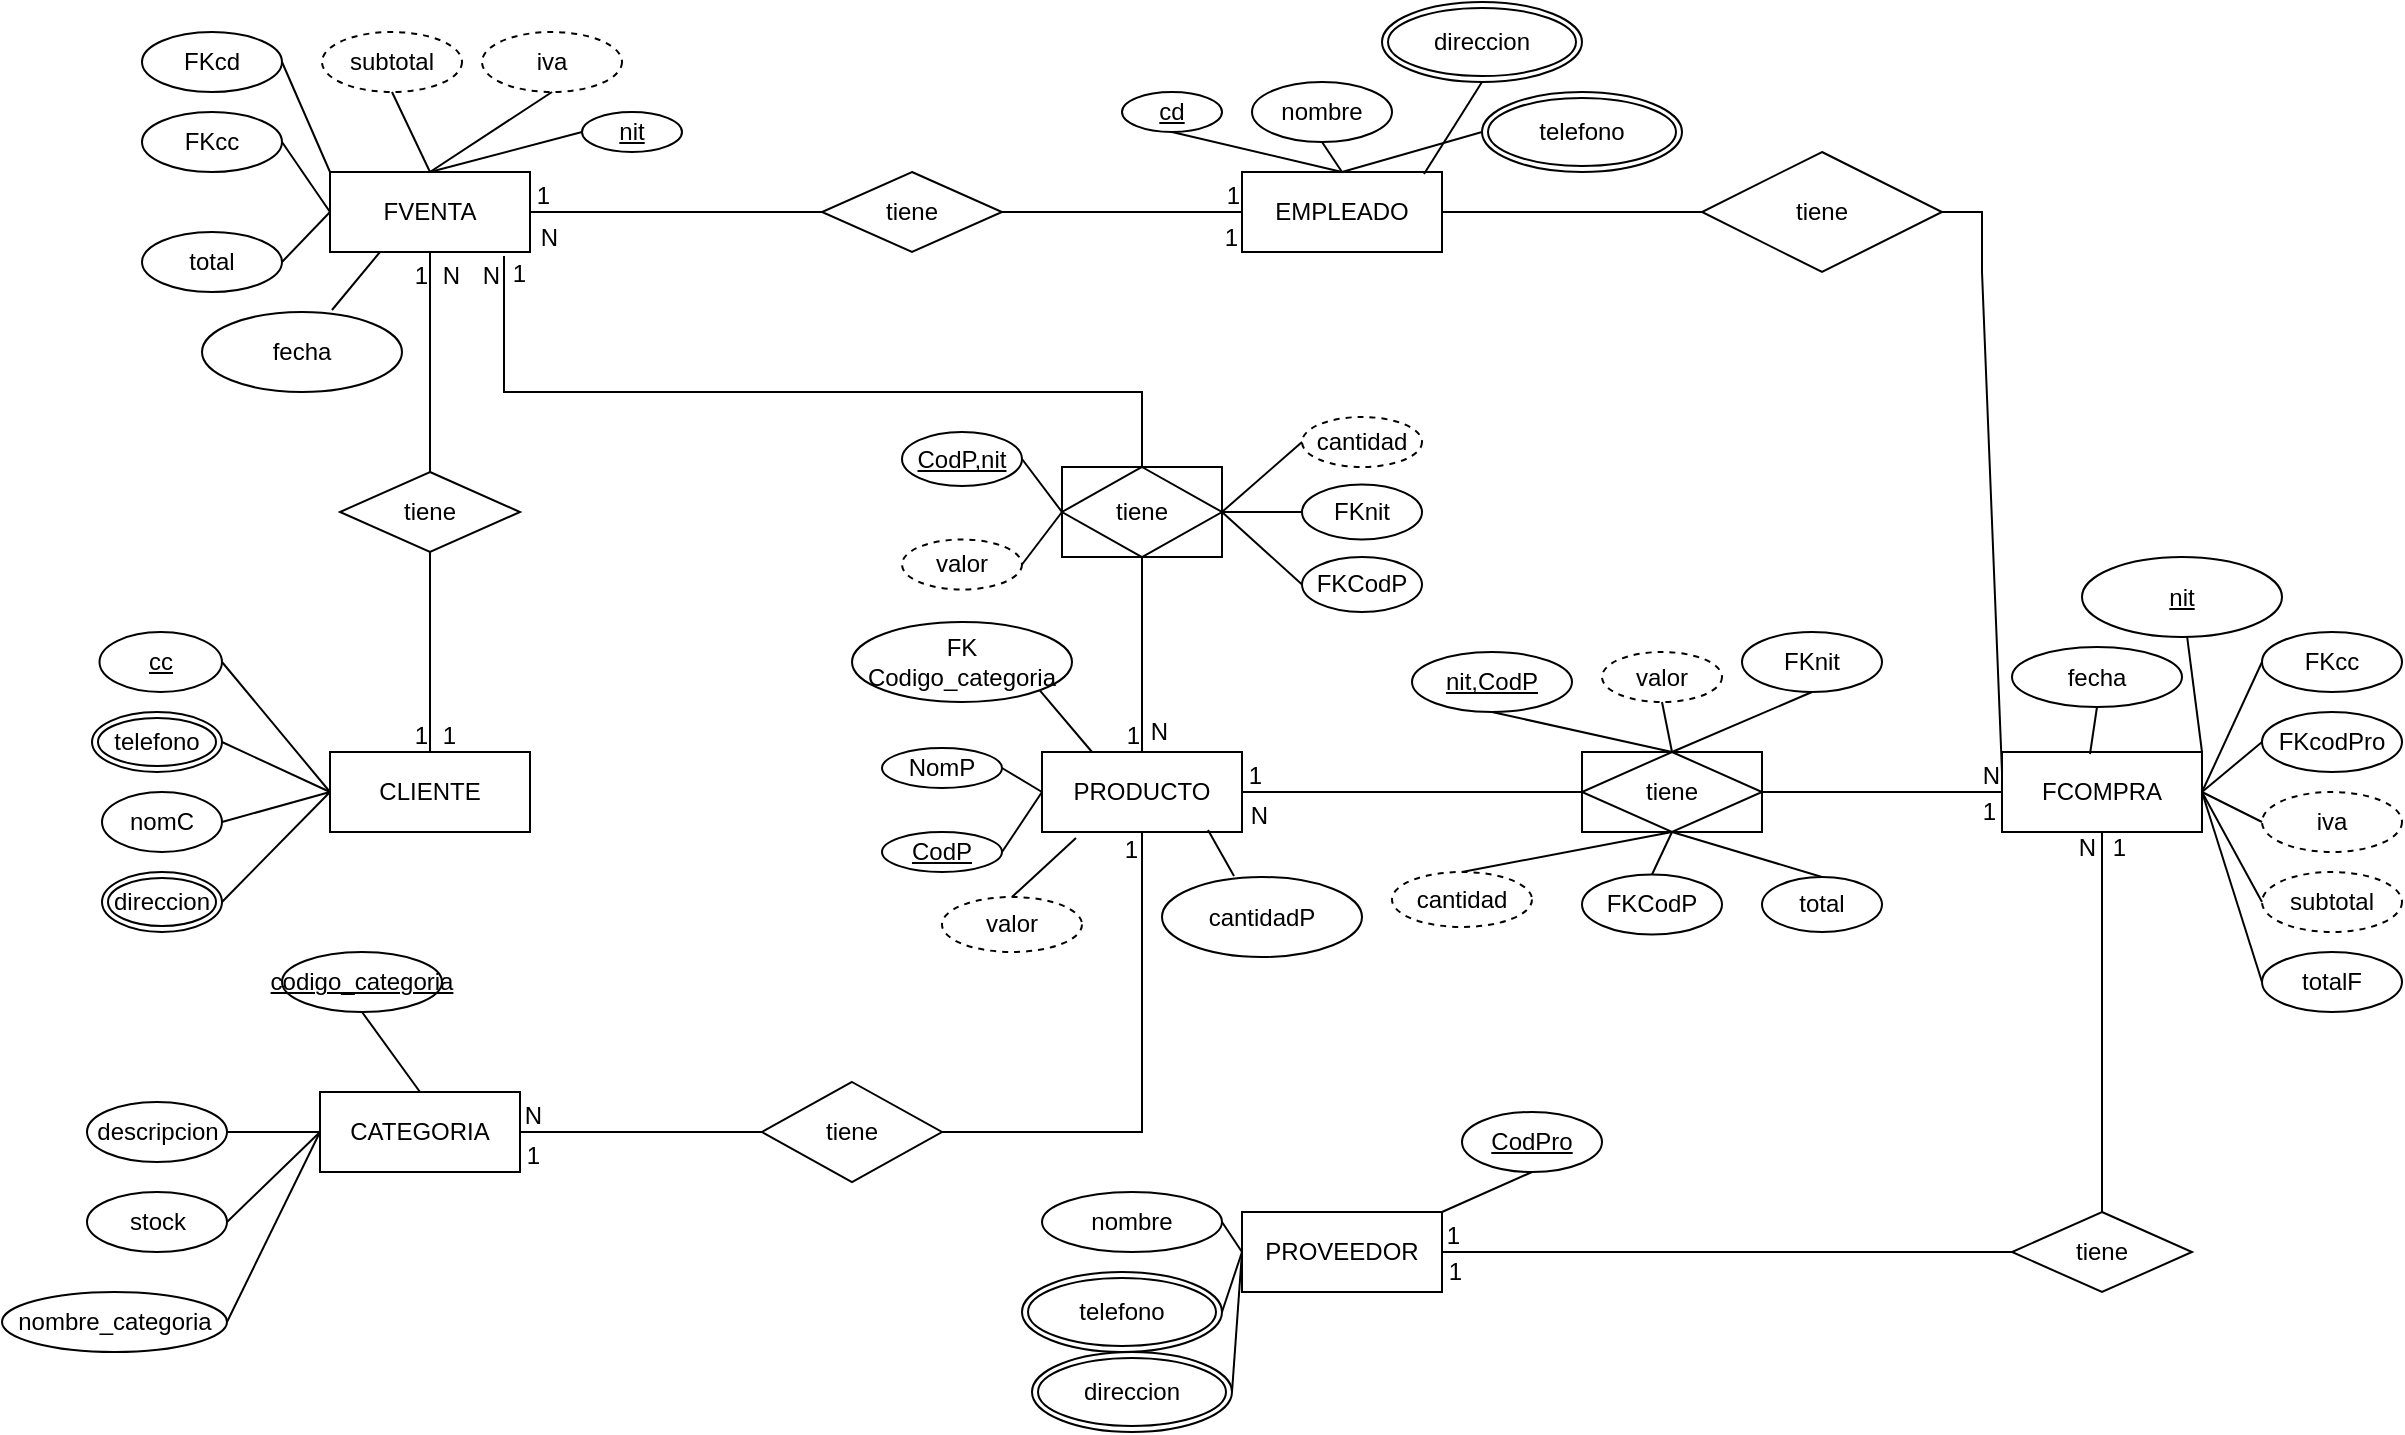 <mxfile version="13.9.9" type="device"><diagram name="Página-1" id="lPHSCSgo-yeoHVOxwSXQ"><mxGraphModel dx="1326" dy="1206" grid="1" gridSize="10" guides="1" tooltips="1" connect="1" arrows="1" fold="1" page="0" pageScale="1" pageWidth="827" pageHeight="1169" math="0" shadow="0"><root><mxCell id="0"/><mxCell id="1" parent="0"/><mxCell id="1HTglfDLloOn5lc2LB2U-1" value="FVENTA" style="whiteSpace=wrap;html=1;align=center;" parent="1" vertex="1"><mxGeometry x="314" y="70" width="100" height="40" as="geometry"/></mxCell><mxCell id="1HTglfDLloOn5lc2LB2U-3" value="FKcc" style="ellipse;whiteSpace=wrap;html=1;align=center;" parent="1" vertex="1"><mxGeometry x="220" y="40" width="70" height="30" as="geometry"/></mxCell><mxCell id="1HTglfDLloOn5lc2LB2U-4" value="total" style="ellipse;whiteSpace=wrap;html=1;align=center;" parent="1" vertex="1"><mxGeometry x="220" y="100" width="70" height="30" as="geometry"/></mxCell><mxCell id="1HTglfDLloOn5lc2LB2U-5" value="FKcd" style="ellipse;whiteSpace=wrap;html=1;align=center;" parent="1" vertex="1"><mxGeometry x="220" width="70" height="30" as="geometry"/></mxCell><mxCell id="1HTglfDLloOn5lc2LB2U-6" value="" style="endArrow=none;html=1;rounded=0;exitX=1;exitY=0.5;exitDx=0;exitDy=0;entryX=0;entryY=0;entryDx=0;entryDy=0;" parent="1" source="1HTglfDLloOn5lc2LB2U-5" target="1HTglfDLloOn5lc2LB2U-1" edge="1"><mxGeometry relative="1" as="geometry"><mxPoint x="370" y="160" as="sourcePoint"/><mxPoint x="530" y="160" as="targetPoint"/></mxGeometry></mxCell><mxCell id="1HTglfDLloOn5lc2LB2U-7" value="" style="endArrow=none;html=1;rounded=0;exitX=1;exitY=0.5;exitDx=0;exitDy=0;entryX=0;entryY=0.5;entryDx=0;entryDy=0;" parent="1" source="1HTglfDLloOn5lc2LB2U-4" target="1HTglfDLloOn5lc2LB2U-1" edge="1"><mxGeometry relative="1" as="geometry"><mxPoint x="320" y="220" as="sourcePoint"/><mxPoint x="480" y="220" as="targetPoint"/></mxGeometry></mxCell><mxCell id="1HTglfDLloOn5lc2LB2U-9" value="" style="endArrow=none;html=1;rounded=0;entryX=0;entryY=0.5;entryDx=0;entryDy=0;exitX=1;exitY=0.5;exitDx=0;exitDy=0;" parent="1" source="1HTglfDLloOn5lc2LB2U-3" target="1HTglfDLloOn5lc2LB2U-1" edge="1"><mxGeometry relative="1" as="geometry"><mxPoint x="80" y="60" as="sourcePoint"/><mxPoint x="240" y="60" as="targetPoint"/></mxGeometry></mxCell><mxCell id="1HTglfDLloOn5lc2LB2U-10" value="subtotal" style="ellipse;whiteSpace=wrap;html=1;align=center;dashed=1;" parent="1" vertex="1"><mxGeometry x="310" width="70" height="30" as="geometry"/></mxCell><mxCell id="1HTglfDLloOn5lc2LB2U-11" value="" style="endArrow=none;html=1;rounded=0;exitX=0.5;exitY=1;exitDx=0;exitDy=0;entryX=0.5;entryY=0;entryDx=0;entryDy=0;" parent="1" source="1HTglfDLloOn5lc2LB2U-10" target="1HTglfDLloOn5lc2LB2U-1" edge="1"><mxGeometry relative="1" as="geometry"><mxPoint x="330" y="170" as="sourcePoint"/><mxPoint x="490" y="170" as="targetPoint"/></mxGeometry></mxCell><mxCell id="1HTglfDLloOn5lc2LB2U-13" value="iva" style="ellipse;whiteSpace=wrap;html=1;align=center;dashed=1;" parent="1" vertex="1"><mxGeometry x="390" width="70" height="30" as="geometry"/></mxCell><mxCell id="1HTglfDLloOn5lc2LB2U-15" value="" style="endArrow=none;html=1;rounded=0;exitX=0.5;exitY=1;exitDx=0;exitDy=0;entryX=0.5;entryY=0;entryDx=0;entryDy=0;" parent="1" source="1HTglfDLloOn5lc2LB2U-13" target="1HTglfDLloOn5lc2LB2U-1" edge="1"><mxGeometry relative="1" as="geometry"><mxPoint x="350" y="140" as="sourcePoint"/><mxPoint x="510" y="140" as="targetPoint"/></mxGeometry></mxCell><mxCell id="1HTglfDLloOn5lc2LB2U-16" value="nit" style="ellipse;whiteSpace=wrap;html=1;align=center;fontStyle=4;" parent="1" vertex="1"><mxGeometry x="440" y="40" width="50" height="20" as="geometry"/></mxCell><mxCell id="1HTglfDLloOn5lc2LB2U-17" value="" style="endArrow=none;html=1;rounded=0;exitX=0.5;exitY=0;exitDx=0;exitDy=0;entryX=0;entryY=0.5;entryDx=0;entryDy=0;" parent="1" source="1HTglfDLloOn5lc2LB2U-1" target="1HTglfDLloOn5lc2LB2U-16" edge="1"><mxGeometry relative="1" as="geometry"><mxPoint x="410" y="160" as="sourcePoint"/><mxPoint x="570" y="160" as="targetPoint"/></mxGeometry></mxCell><mxCell id="1HTglfDLloOn5lc2LB2U-18" value="CLIENTE" style="whiteSpace=wrap;html=1;align=center;" parent="1" vertex="1"><mxGeometry x="314" y="360" width="100" height="40" as="geometry"/></mxCell><mxCell id="1HTglfDLloOn5lc2LB2U-19" value="tiene" style="shape=rhombus;perimeter=rhombusPerimeter;whiteSpace=wrap;html=1;align=center;" parent="1" vertex="1"><mxGeometry x="319" y="220" width="90" height="40" as="geometry"/></mxCell><mxCell id="1HTglfDLloOn5lc2LB2U-20" value="" style="endArrow=none;html=1;rounded=0;entryX=0.5;entryY=1;entryDx=0;entryDy=0;exitX=0.5;exitY=0;exitDx=0;exitDy=0;" parent="1" source="1HTglfDLloOn5lc2LB2U-19" target="1HTglfDLloOn5lc2LB2U-1" edge="1"><mxGeometry relative="1" as="geometry"><mxPoint x="270" y="190" as="sourcePoint"/><mxPoint x="430" y="190" as="targetPoint"/></mxGeometry></mxCell><mxCell id="1HTglfDLloOn5lc2LB2U-21" value="1" style="resizable=0;html=1;whiteSpace=wrap;align=right;verticalAlign=bottom;" parent="1HTglfDLloOn5lc2LB2U-20" connectable="0" vertex="1"><mxGeometry x="1" relative="1" as="geometry"><mxPoint y="20" as="offset"/></mxGeometry></mxCell><mxCell id="1HTglfDLloOn5lc2LB2U-22" value="" style="endArrow=none;html=1;rounded=0;entryX=0.5;entryY=0;entryDx=0;entryDy=0;exitX=0.5;exitY=1;exitDx=0;exitDy=0;" parent="1" source="1HTglfDLloOn5lc2LB2U-19" target="1HTglfDLloOn5lc2LB2U-18" edge="1"><mxGeometry relative="1" as="geometry"><mxPoint x="290" y="310" as="sourcePoint"/><mxPoint x="450" y="310" as="targetPoint"/></mxGeometry></mxCell><mxCell id="1HTglfDLloOn5lc2LB2U-23" value="1" style="resizable=0;html=1;whiteSpace=wrap;align=right;verticalAlign=bottom;" parent="1HTglfDLloOn5lc2LB2U-22" connectable="0" vertex="1"><mxGeometry x="1" relative="1" as="geometry"/></mxCell><mxCell id="1HTglfDLloOn5lc2LB2U-25" value="1" style="resizable=0;html=1;whiteSpace=wrap;align=right;verticalAlign=bottom;" parent="1" connectable="0" vertex="1"><mxGeometry x="378" y="360" as="geometry"/></mxCell><mxCell id="1HTglfDLloOn5lc2LB2U-26" value="" style="endArrow=none;html=1;rounded=0;exitX=0.5;exitY=0;exitDx=0;exitDy=0;entryX=0.5;entryY=1;entryDx=0;entryDy=0;" parent="1" source="1HTglfDLloOn5lc2LB2U-19" target="1HTglfDLloOn5lc2LB2U-1" edge="1"><mxGeometry relative="1" as="geometry"><mxPoint x="380" y="190" as="sourcePoint"/><mxPoint x="540" y="190" as="targetPoint"/></mxGeometry></mxCell><mxCell id="1HTglfDLloOn5lc2LB2U-27" value="N" style="resizable=0;html=1;whiteSpace=wrap;align=right;verticalAlign=bottom;" parent="1HTglfDLloOn5lc2LB2U-26" connectable="0" vertex="1"><mxGeometry x="1" relative="1" as="geometry"><mxPoint x="16" y="20" as="offset"/></mxGeometry></mxCell><mxCell id="1HTglfDLloOn5lc2LB2U-28" value="cc" style="ellipse;whiteSpace=wrap;html=1;align=center;fontStyle=4;" parent="1" vertex="1"><mxGeometry x="198.75" y="300" width="61.25" height="30" as="geometry"/></mxCell><mxCell id="1HTglfDLloOn5lc2LB2U-30" value="nomC" style="ellipse;whiteSpace=wrap;html=1;align=center;" parent="1" vertex="1"><mxGeometry x="200" y="380" width="60" height="30" as="geometry"/></mxCell><mxCell id="1HTglfDLloOn5lc2LB2U-32" value="direccion" style="ellipse;shape=doubleEllipse;margin=3;whiteSpace=wrap;html=1;align=center;" parent="1" vertex="1"><mxGeometry x="200" y="420" width="60" height="30" as="geometry"/></mxCell><mxCell id="1HTglfDLloOn5lc2LB2U-35" value="telefono" style="ellipse;shape=doubleEllipse;margin=3;whiteSpace=wrap;html=1;align=center;" parent="1" vertex="1"><mxGeometry x="195" y="340" width="65" height="30" as="geometry"/></mxCell><mxCell id="1HTglfDLloOn5lc2LB2U-36" value="" style="endArrow=none;html=1;rounded=0;exitX=1;exitY=0.5;exitDx=0;exitDy=0;entryX=0;entryY=0.5;entryDx=0;entryDy=0;" parent="1" source="1HTglfDLloOn5lc2LB2U-28" target="1HTglfDLloOn5lc2LB2U-18" edge="1"><mxGeometry relative="1" as="geometry"><mxPoint x="290" y="320" as="sourcePoint"/><mxPoint x="450" y="320" as="targetPoint"/></mxGeometry></mxCell><mxCell id="1HTglfDLloOn5lc2LB2U-37" value="" style="endArrow=none;html=1;rounded=0;exitX=1;exitY=0.5;exitDx=0;exitDy=0;entryX=0;entryY=0.5;entryDx=0;entryDy=0;" parent="1" source="1HTglfDLloOn5lc2LB2U-35" target="1HTglfDLloOn5lc2LB2U-18" edge="1"><mxGeometry relative="1" as="geometry"><mxPoint x="160" y="390" as="sourcePoint"/><mxPoint x="320" y="390" as="targetPoint"/></mxGeometry></mxCell><mxCell id="1HTglfDLloOn5lc2LB2U-38" value="" style="endArrow=none;html=1;rounded=0;exitX=1;exitY=0.5;exitDx=0;exitDy=0;entryX=0;entryY=0.5;entryDx=0;entryDy=0;" parent="1" source="1HTglfDLloOn5lc2LB2U-30" target="1HTglfDLloOn5lc2LB2U-18" edge="1"><mxGeometry relative="1" as="geometry"><mxPoint x="280" y="440" as="sourcePoint"/><mxPoint x="440" y="440" as="targetPoint"/></mxGeometry></mxCell><mxCell id="1HTglfDLloOn5lc2LB2U-39" value="" style="endArrow=none;html=1;rounded=0;exitX=1;exitY=0.5;exitDx=0;exitDy=0;entryX=0;entryY=0.5;entryDx=0;entryDy=0;" parent="1" source="1HTglfDLloOn5lc2LB2U-32" target="1HTglfDLloOn5lc2LB2U-18" edge="1"><mxGeometry relative="1" as="geometry"><mxPoint x="260" y="440" as="sourcePoint"/><mxPoint x="420" y="440" as="targetPoint"/></mxGeometry></mxCell><mxCell id="1HTglfDLloOn5lc2LB2U-40" value="PRODUCTO" style="whiteSpace=wrap;html=1;align=center;" parent="1" vertex="1"><mxGeometry x="670" y="360" width="100" height="40" as="geometry"/></mxCell><mxCell id="1HTglfDLloOn5lc2LB2U-42" value="tiene" style="shape=associativeEntity;whiteSpace=wrap;html=1;align=center;" parent="1" vertex="1"><mxGeometry x="680" y="217.5" width="80" height="45" as="geometry"/></mxCell><mxCell id="1HTglfDLloOn5lc2LB2U-43" value="" style="endArrow=none;html=1;rounded=0;exitX=0.87;exitY=1.05;exitDx=0;exitDy=0;exitPerimeter=0;entryX=0.5;entryY=0;entryDx=0;entryDy=0;" parent="1" source="1HTglfDLloOn5lc2LB2U-1" target="1HTglfDLloOn5lc2LB2U-42" edge="1"><mxGeometry relative="1" as="geometry"><mxPoint x="440" y="170" as="sourcePoint"/><mxPoint x="600" y="170" as="targetPoint"/><Array as="points"><mxPoint x="401" y="180"/><mxPoint x="720" y="180"/></Array></mxGeometry></mxCell><mxCell id="1HTglfDLloOn5lc2LB2U-44" value="CodP,nit" style="ellipse;whiteSpace=wrap;html=1;align=center;fontStyle=4;" parent="1" vertex="1"><mxGeometry x="600" y="200" width="60" height="27" as="geometry"/></mxCell><mxCell id="1HTglfDLloOn5lc2LB2U-47" value="valor" style="ellipse;whiteSpace=wrap;html=1;align=center;dashed=1;" parent="1" vertex="1"><mxGeometry x="600" y="253.75" width="60" height="25" as="geometry"/></mxCell><mxCell id="1HTglfDLloOn5lc2LB2U-48" value="cantidad" style="ellipse;whiteSpace=wrap;html=1;align=center;dashed=1;" parent="1" vertex="1"><mxGeometry x="800" y="192.5" width="60" height="25" as="geometry"/></mxCell><mxCell id="1HTglfDLloOn5lc2LB2U-49" value="FKnit" style="ellipse;whiteSpace=wrap;html=1;align=center;" parent="1" vertex="1"><mxGeometry x="800" y="226.25" width="60" height="27.5" as="geometry"/></mxCell><mxCell id="1HTglfDLloOn5lc2LB2U-50" value="FKCodP" style="ellipse;whiteSpace=wrap;html=1;align=center;" parent="1" vertex="1"><mxGeometry x="800" y="262.5" width="60" height="27.5" as="geometry"/></mxCell><mxCell id="1HTglfDLloOn5lc2LB2U-51" value="" style="endArrow=none;html=1;rounded=0;exitX=1;exitY=0.5;exitDx=0;exitDy=0;entryX=0;entryY=0.5;entryDx=0;entryDy=0;" parent="1" source="1HTglfDLloOn5lc2LB2U-44" target="1HTglfDLloOn5lc2LB2U-42" edge="1"><mxGeometry relative="1" as="geometry"><mxPoint x="660" y="300" as="sourcePoint"/><mxPoint x="820" y="300" as="targetPoint"/></mxGeometry></mxCell><mxCell id="1HTglfDLloOn5lc2LB2U-53" value="" style="endArrow=none;html=1;rounded=0;exitX=1;exitY=0.5;exitDx=0;exitDy=0;entryX=0;entryY=0.5;entryDx=0;entryDy=0;" parent="1" source="1HTglfDLloOn5lc2LB2U-47" target="1HTglfDLloOn5lc2LB2U-42" edge="1"><mxGeometry relative="1" as="geometry"><mxPoint x="700" y="310" as="sourcePoint"/><mxPoint x="860" y="310" as="targetPoint"/></mxGeometry></mxCell><mxCell id="1HTglfDLloOn5lc2LB2U-54" value="" style="endArrow=none;html=1;rounded=0;exitX=1;exitY=0.5;exitDx=0;exitDy=0;entryX=0;entryY=0.5;entryDx=0;entryDy=0;" parent="1" source="1HTglfDLloOn5lc2LB2U-42" target="1HTglfDLloOn5lc2LB2U-50" edge="1"><mxGeometry relative="1" as="geometry"><mxPoint x="740" y="280" as="sourcePoint"/><mxPoint x="900" y="280" as="targetPoint"/></mxGeometry></mxCell><mxCell id="1HTglfDLloOn5lc2LB2U-55" value="" style="endArrow=none;html=1;rounded=0;exitX=1;exitY=0.5;exitDx=0;exitDy=0;entryX=0;entryY=0.5;entryDx=0;entryDy=0;" parent="1" source="1HTglfDLloOn5lc2LB2U-42" target="1HTglfDLloOn5lc2LB2U-49" edge="1"><mxGeometry relative="1" as="geometry"><mxPoint x="700" y="300" as="sourcePoint"/><mxPoint x="860" y="300" as="targetPoint"/></mxGeometry></mxCell><mxCell id="1HTglfDLloOn5lc2LB2U-56" value="" style="endArrow=none;html=1;rounded=0;exitX=1;exitY=0.5;exitDx=0;exitDy=0;entryX=0;entryY=0.5;entryDx=0;entryDy=0;" parent="1" source="1HTglfDLloOn5lc2LB2U-42" target="1HTglfDLloOn5lc2LB2U-48" edge="1"><mxGeometry relative="1" as="geometry"><mxPoint x="750" y="200" as="sourcePoint"/><mxPoint x="910" y="200" as="targetPoint"/></mxGeometry></mxCell><mxCell id="1HTglfDLloOn5lc2LB2U-57" value="" style="endArrow=none;html=1;rounded=0;exitX=0.5;exitY=1;exitDx=0;exitDy=0;entryX=0.5;entryY=0;entryDx=0;entryDy=0;" parent="1" source="1HTglfDLloOn5lc2LB2U-42" target="1HTglfDLloOn5lc2LB2U-40" edge="1"><mxGeometry relative="1" as="geometry"><mxPoint x="660" y="320" as="sourcePoint"/><mxPoint x="820" y="320" as="targetPoint"/></mxGeometry></mxCell><mxCell id="1HTglfDLloOn5lc2LB2U-58" value="1" style="resizable=0;html=1;whiteSpace=wrap;align=right;verticalAlign=bottom;" parent="1HTglfDLloOn5lc2LB2U-57" connectable="0" vertex="1"><mxGeometry x="1" relative="1" as="geometry"/></mxCell><mxCell id="1HTglfDLloOn5lc2LB2U-59" value="N" style="resizable=0;html=1;whiteSpace=wrap;align=right;verticalAlign=bottom;" parent="1" connectable="0" vertex="1"><mxGeometry x="400" y="130" as="geometry"/></mxCell><mxCell id="1HTglfDLloOn5lc2LB2U-60" value="N" style="resizable=0;html=1;whiteSpace=wrap;align=right;verticalAlign=bottom;" parent="1" connectable="0" vertex="1"><mxGeometry x="734" y="358" as="geometry"/></mxCell><mxCell id="1HTglfDLloOn5lc2LB2U-61" value="1" style="resizable=0;html=1;whiteSpace=wrap;align=right;verticalAlign=bottom;" parent="1" connectable="0" vertex="1"><mxGeometry x="413" y="129" as="geometry"/></mxCell><mxCell id="1HTglfDLloOn5lc2LB2U-62" value="CodP" style="ellipse;whiteSpace=wrap;html=1;align=center;fontStyle=4;" parent="1" vertex="1"><mxGeometry x="590" y="400" width="60" height="20" as="geometry"/></mxCell><mxCell id="1HTglfDLloOn5lc2LB2U-63" value="NomP" style="ellipse;whiteSpace=wrap;html=1;align=center;" parent="1" vertex="1"><mxGeometry x="590" y="358" width="60" height="20" as="geometry"/></mxCell><mxCell id="1HTglfDLloOn5lc2LB2U-64" style="edgeStyle=orthogonalEdgeStyle;rounded=0;orthogonalLoop=1;jettySize=auto;html=1;exitX=0.5;exitY=1;exitDx=0;exitDy=0;" parent="1" source="1HTglfDLloOn5lc2LB2U-62" target="1HTglfDLloOn5lc2LB2U-62" edge="1"><mxGeometry relative="1" as="geometry"/></mxCell><mxCell id="1HTglfDLloOn5lc2LB2U-65" value="" style="endArrow=none;html=1;rounded=0;exitX=1;exitY=0.5;exitDx=0;exitDy=0;entryX=0;entryY=0.5;entryDx=0;entryDy=0;" parent="1" source="1HTglfDLloOn5lc2LB2U-63" target="1HTglfDLloOn5lc2LB2U-40" edge="1"><mxGeometry relative="1" as="geometry"><mxPoint x="640" y="450" as="sourcePoint"/><mxPoint x="680" y="430" as="targetPoint"/></mxGeometry></mxCell><mxCell id="1HTglfDLloOn5lc2LB2U-66" value="" style="endArrow=none;html=1;rounded=0;exitX=1;exitY=0.5;exitDx=0;exitDy=0;entryX=0;entryY=0.5;entryDx=0;entryDy=0;" parent="1" source="1HTglfDLloOn5lc2LB2U-62" target="1HTglfDLloOn5lc2LB2U-40" edge="1"><mxGeometry relative="1" as="geometry"><mxPoint x="660" y="430" as="sourcePoint"/><mxPoint x="820" y="430" as="targetPoint"/></mxGeometry></mxCell><mxCell id="1HTglfDLloOn5lc2LB2U-68" value="CATEGORIA" style="whiteSpace=wrap;html=1;align=center;" parent="1" vertex="1"><mxGeometry x="309" y="530" width="100" height="40" as="geometry"/></mxCell><mxCell id="1HTglfDLloOn5lc2LB2U-69" value="stock" style="ellipse;whiteSpace=wrap;html=1;align=center;" parent="1" vertex="1"><mxGeometry x="192.5" y="580" width="70" height="30" as="geometry"/></mxCell><mxCell id="1HTglfDLloOn5lc2LB2U-70" value="nombre_categoria" style="ellipse;whiteSpace=wrap;html=1;align=center;" parent="1" vertex="1"><mxGeometry x="150" y="630" width="112.5" height="30" as="geometry"/></mxCell><mxCell id="1HTglfDLloOn5lc2LB2U-71" value="descripcion" style="ellipse;whiteSpace=wrap;html=1;align=center;" parent="1" vertex="1"><mxGeometry x="192.5" y="535" width="70" height="30" as="geometry"/></mxCell><mxCell id="1HTglfDLloOn5lc2LB2U-73" value="codigo_categoria" style="ellipse;whiteSpace=wrap;html=1;align=center;fontStyle=4;" parent="1" vertex="1"><mxGeometry x="290" y="460" width="80" height="30" as="geometry"/></mxCell><mxCell id="1HTglfDLloOn5lc2LB2U-75" value="" style="endArrow=none;html=1;rounded=0;exitX=1;exitY=0.5;exitDx=0;exitDy=0;entryX=0;entryY=0.5;entryDx=0;entryDy=0;" parent="1" source="1HTglfDLloOn5lc2LB2U-71" target="1HTglfDLloOn5lc2LB2U-68" edge="1"><mxGeometry relative="1" as="geometry"><mxPoint x="280" y="600" as="sourcePoint"/><mxPoint x="440" y="600" as="targetPoint"/></mxGeometry></mxCell><mxCell id="1HTglfDLloOn5lc2LB2U-76" value="" style="endArrow=none;html=1;rounded=0;exitX=1;exitY=0.5;exitDx=0;exitDy=0;entryX=0;entryY=0.5;entryDx=0;entryDy=0;" parent="1" source="1HTglfDLloOn5lc2LB2U-69" target="1HTglfDLloOn5lc2LB2U-68" edge="1"><mxGeometry relative="1" as="geometry"><mxPoint x="310" y="610" as="sourcePoint"/><mxPoint x="470" y="610" as="targetPoint"/></mxGeometry></mxCell><mxCell id="1HTglfDLloOn5lc2LB2U-77" value="" style="endArrow=none;html=1;rounded=0;exitX=1;exitY=0.5;exitDx=0;exitDy=0;entryX=0;entryY=0.5;entryDx=0;entryDy=0;" parent="1" source="1HTglfDLloOn5lc2LB2U-70" target="1HTglfDLloOn5lc2LB2U-68" edge="1"><mxGeometry relative="1" as="geometry"><mxPoint x="310" y="630" as="sourcePoint"/><mxPoint x="470" y="630" as="targetPoint"/></mxGeometry></mxCell><mxCell id="1HTglfDLloOn5lc2LB2U-78" value="" style="endArrow=none;html=1;rounded=0;exitX=0.5;exitY=1;exitDx=0;exitDy=0;entryX=0.5;entryY=0;entryDx=0;entryDy=0;" parent="1" source="1HTglfDLloOn5lc2LB2U-73" target="1HTglfDLloOn5lc2LB2U-68" edge="1"><mxGeometry relative="1" as="geometry"><mxPoint x="440" y="540" as="sourcePoint"/><mxPoint x="600" y="540" as="targetPoint"/></mxGeometry></mxCell><mxCell id="1HTglfDLloOn5lc2LB2U-79" value="" style="endArrow=none;html=1;rounded=0;entryX=0.5;entryY=1;entryDx=0;entryDy=0;exitX=1;exitY=0.5;exitDx=0;exitDy=0;" parent="1" target="1HTglfDLloOn5lc2LB2U-40" edge="1" source="Hxrv98kybGOu0kJQ361N-17"><mxGeometry relative="1" as="geometry"><mxPoint x="630" y="550" as="sourcePoint"/><mxPoint x="790" y="490" as="targetPoint"/><Array as="points"><mxPoint x="720" y="550"/></Array></mxGeometry></mxCell><mxCell id="1HTglfDLloOn5lc2LB2U-80" value="1" style="resizable=0;html=1;whiteSpace=wrap;align=right;verticalAlign=bottom;" parent="1HTglfDLloOn5lc2LB2U-79" connectable="0" vertex="1"><mxGeometry x="1" relative="1" as="geometry"><mxPoint x="-1" y="17" as="offset"/></mxGeometry></mxCell><mxCell id="1HTglfDLloOn5lc2LB2U-81" value="" style="endArrow=none;html=1;rounded=0;entryX=1;entryY=0.5;entryDx=0;entryDy=0;exitX=0;exitY=0.5;exitDx=0;exitDy=0;" parent="1" target="1HTglfDLloOn5lc2LB2U-68" edge="1" source="Hxrv98kybGOu0kJQ361N-17"><mxGeometry relative="1" as="geometry"><mxPoint x="600" y="550" as="sourcePoint"/><mxPoint x="560" y="610" as="targetPoint"/></mxGeometry></mxCell><mxCell id="1HTglfDLloOn5lc2LB2U-82" value="N" style="resizable=0;html=1;whiteSpace=wrap;align=right;verticalAlign=bottom;" parent="1HTglfDLloOn5lc2LB2U-81" connectable="0" vertex="1"><mxGeometry x="1" relative="1" as="geometry"><mxPoint x="12" as="offset"/></mxGeometry></mxCell><mxCell id="1HTglfDLloOn5lc2LB2U-83" value="1" style="resizable=0;html=1;whiteSpace=wrap;align=right;verticalAlign=bottom;" parent="1" connectable="0" vertex="1"><mxGeometry x="420" y="570" as="geometry"/></mxCell><mxCell id="1HTglfDLloOn5lc2LB2U-84" value="EMPLEADO" style="whiteSpace=wrap;html=1;align=center;" parent="1" vertex="1"><mxGeometry x="770" y="70" width="100" height="40" as="geometry"/></mxCell><mxCell id="1HTglfDLloOn5lc2LB2U-85" value="cd" style="ellipse;whiteSpace=wrap;html=1;align=center;fontStyle=4;" parent="1" vertex="1"><mxGeometry x="710" y="30" width="50" height="20" as="geometry"/></mxCell><mxCell id="1HTglfDLloOn5lc2LB2U-86" value="nombre" style="ellipse;whiteSpace=wrap;html=1;align=center;" parent="1" vertex="1"><mxGeometry x="775" y="25" width="70" height="30" as="geometry"/></mxCell><mxCell id="1HTglfDLloOn5lc2LB2U-88" value="tiene" style="shape=rhombus;perimeter=rhombusPerimeter;whiteSpace=wrap;html=1;align=center;" parent="1" vertex="1"><mxGeometry x="560" y="70" width="90" height="40" as="geometry"/></mxCell><mxCell id="1HTglfDLloOn5lc2LB2U-89" value="" style="endArrow=none;html=1;rounded=0;entryX=1;entryY=0.5;entryDx=0;entryDy=0;exitX=0;exitY=0.5;exitDx=0;exitDy=0;" parent="1" source="1HTglfDLloOn5lc2LB2U-88" target="1HTglfDLloOn5lc2LB2U-1" edge="1"><mxGeometry relative="1" as="geometry"><mxPoint x="440" y="130" as="sourcePoint"/><mxPoint x="600" y="130" as="targetPoint"/></mxGeometry></mxCell><mxCell id="1HTglfDLloOn5lc2LB2U-90" value="1" style="resizable=0;html=1;whiteSpace=wrap;align=right;verticalAlign=bottom;" parent="1HTglfDLloOn5lc2LB2U-89" connectable="0" vertex="1"><mxGeometry x="1" relative="1" as="geometry"><mxPoint x="11" as="offset"/></mxGeometry></mxCell><mxCell id="1HTglfDLloOn5lc2LB2U-91" value="" style="endArrow=none;html=1;rounded=0;exitX=1;exitY=0.5;exitDx=0;exitDy=0;entryX=0;entryY=0.5;entryDx=0;entryDy=0;" parent="1" source="1HTglfDLloOn5lc2LB2U-88" target="1HTglfDLloOn5lc2LB2U-84" edge="1"><mxGeometry relative="1" as="geometry"><mxPoint x="660" y="120" as="sourcePoint"/><mxPoint x="820" y="120" as="targetPoint"/></mxGeometry></mxCell><mxCell id="1HTglfDLloOn5lc2LB2U-92" value="1" style="resizable=0;html=1;whiteSpace=wrap;align=right;verticalAlign=bottom;" parent="1HTglfDLloOn5lc2LB2U-91" connectable="0" vertex="1"><mxGeometry x="1" relative="1" as="geometry"/></mxCell><mxCell id="1HTglfDLloOn5lc2LB2U-93" value="1" style="resizable=0;html=1;whiteSpace=wrap;align=right;verticalAlign=bottom;" parent="1" connectable="0" vertex="1"><mxGeometry x="769" y="111" as="geometry"/></mxCell><mxCell id="1HTglfDLloOn5lc2LB2U-94" value="N" style="resizable=0;html=1;whiteSpace=wrap;align=right;verticalAlign=bottom;" parent="1" connectable="0" vertex="1"><mxGeometry x="429" y="111" as="geometry"/></mxCell><mxCell id="1HTglfDLloOn5lc2LB2U-95" value="" style="endArrow=none;html=1;rounded=0;exitX=0.5;exitY=0;exitDx=0;exitDy=0;entryX=0.5;entryY=1;entryDx=0;entryDy=0;" parent="1" source="1HTglfDLloOn5lc2LB2U-84" target="1HTglfDLloOn5lc2LB2U-85" edge="1"><mxGeometry relative="1" as="geometry"><mxPoint x="690" y="50" as="sourcePoint"/><mxPoint x="850" y="50" as="targetPoint"/></mxGeometry></mxCell><mxCell id="1HTglfDLloOn5lc2LB2U-96" value="" style="endArrow=none;html=1;rounded=0;exitX=0.5;exitY=1;exitDx=0;exitDy=0;entryX=0.5;entryY=0;entryDx=0;entryDy=0;" parent="1" source="1HTglfDLloOn5lc2LB2U-86" target="1HTglfDLloOn5lc2LB2U-84" edge="1"><mxGeometry relative="1" as="geometry"><mxPoint x="960" y="150" as="sourcePoint"/><mxPoint x="1120" y="150" as="targetPoint"/></mxGeometry></mxCell><mxCell id="1HTglfDLloOn5lc2LB2U-97" value="" style="endArrow=none;html=1;rounded=0;exitX=0;exitY=0.5;exitDx=0;exitDy=0;entryX=0.5;entryY=0;entryDx=0;entryDy=0;" parent="1" source="Hxrv98kybGOu0kJQ361N-13" target="1HTglfDLloOn5lc2LB2U-84" edge="1"><mxGeometry relative="1" as="geometry"><mxPoint x="895" y="55" as="sourcePoint"/><mxPoint x="1150" y="100" as="targetPoint"/></mxGeometry></mxCell><mxCell id="1HTglfDLloOn5lc2LB2U-98" value="FCOMPRA" style="whiteSpace=wrap;html=1;align=center;" parent="1" vertex="1"><mxGeometry x="1150" y="360" width="100" height="40" as="geometry"/></mxCell><mxCell id="1HTglfDLloOn5lc2LB2U-100" value="FKcc" style="ellipse;whiteSpace=wrap;html=1;align=center;" parent="1" vertex="1"><mxGeometry x="1280" y="300" width="70" height="30" as="geometry"/></mxCell><mxCell id="1HTglfDLloOn5lc2LB2U-101" value="FKcodPro" style="ellipse;whiteSpace=wrap;html=1;align=center;" parent="1" vertex="1"><mxGeometry x="1280" y="340" width="70" height="30" as="geometry"/></mxCell><mxCell id="1HTglfDLloOn5lc2LB2U-102" value="iva" style="ellipse;whiteSpace=wrap;html=1;align=center;dashed=1;" parent="1" vertex="1"><mxGeometry x="1280" y="380" width="70" height="30" as="geometry"/></mxCell><mxCell id="1HTglfDLloOn5lc2LB2U-103" value="subtotal" style="ellipse;whiteSpace=wrap;html=1;align=center;dashed=1;" parent="1" vertex="1"><mxGeometry x="1280" y="420" width="70" height="30" as="geometry"/></mxCell><mxCell id="1HTglfDLloOn5lc2LB2U-104" style="edgeStyle=orthogonalEdgeStyle;rounded=0;orthogonalLoop=1;jettySize=auto;html=1;exitX=0.5;exitY=1;exitDx=0;exitDy=0;" parent="1" edge="1"><mxGeometry relative="1" as="geometry"><mxPoint x="255" y="110" as="sourcePoint"/><mxPoint x="255" y="110" as="targetPoint"/></mxGeometry></mxCell><mxCell id="1HTglfDLloOn5lc2LB2U-105" value="totalF" style="ellipse;whiteSpace=wrap;html=1;align=center;" parent="1" vertex="1"><mxGeometry x="1280" y="460" width="70" height="30" as="geometry"/></mxCell><mxCell id="1HTglfDLloOn5lc2LB2U-107" value="" style="endArrow=none;html=1;rounded=0;entryX=1;entryY=0;entryDx=0;entryDy=0;" parent="1" source="Hxrv98kybGOu0kJQ361N-4" target="1HTglfDLloOn5lc2LB2U-98" edge="1"><mxGeometry relative="1" as="geometry"><mxPoint x="1227" y="261" as="sourcePoint"/><mxPoint x="1300" y="460" as="targetPoint"/></mxGeometry></mxCell><mxCell id="1HTglfDLloOn5lc2LB2U-108" value="" style="endArrow=none;html=1;rounded=0;exitX=1;exitY=0.5;exitDx=0;exitDy=0;entryX=0;entryY=0.5;entryDx=0;entryDy=0;" parent="1" source="1HTglfDLloOn5lc2LB2U-98" target="1HTglfDLloOn5lc2LB2U-100" edge="1"><mxGeometry relative="1" as="geometry"><mxPoint x="1210" y="330" as="sourcePoint"/><mxPoint x="1370" y="330" as="targetPoint"/></mxGeometry></mxCell><mxCell id="1HTglfDLloOn5lc2LB2U-109" value="" style="endArrow=none;html=1;rounded=0;exitX=1;exitY=0.5;exitDx=0;exitDy=0;entryX=0;entryY=0.5;entryDx=0;entryDy=0;" parent="1" source="1HTglfDLloOn5lc2LB2U-98" target="1HTglfDLloOn5lc2LB2U-101" edge="1"><mxGeometry relative="1" as="geometry"><mxPoint x="1140" y="480" as="sourcePoint"/><mxPoint x="1300" y="480" as="targetPoint"/></mxGeometry></mxCell><mxCell id="1HTglfDLloOn5lc2LB2U-110" value="" style="endArrow=none;html=1;rounded=0;exitX=1;exitY=0.5;exitDx=0;exitDy=0;entryX=0;entryY=0.5;entryDx=0;entryDy=0;" parent="1" source="1HTglfDLloOn5lc2LB2U-98" target="1HTglfDLloOn5lc2LB2U-102" edge="1"><mxGeometry relative="1" as="geometry"><mxPoint x="1210" y="450" as="sourcePoint"/><mxPoint x="1370" y="450" as="targetPoint"/></mxGeometry></mxCell><mxCell id="1HTglfDLloOn5lc2LB2U-111" value="" style="endArrow=none;html=1;rounded=0;exitX=1;exitY=0.5;exitDx=0;exitDy=0;entryX=0;entryY=0.5;entryDx=0;entryDy=0;" parent="1" source="1HTglfDLloOn5lc2LB2U-98" target="1HTglfDLloOn5lc2LB2U-103" edge="1"><mxGeometry relative="1" as="geometry"><mxPoint x="1190" y="450" as="sourcePoint"/><mxPoint x="1350" y="450" as="targetPoint"/></mxGeometry></mxCell><mxCell id="1HTglfDLloOn5lc2LB2U-112" value="" style="endArrow=none;html=1;rounded=0;exitX=1;exitY=0.5;exitDx=0;exitDy=0;entryX=0;entryY=0.5;entryDx=0;entryDy=0;" parent="1" source="1HTglfDLloOn5lc2LB2U-98" target="1HTglfDLloOn5lc2LB2U-105" edge="1"><mxGeometry relative="1" as="geometry"><mxPoint x="1190" y="460" as="sourcePoint"/><mxPoint x="1350" y="460" as="targetPoint"/></mxGeometry></mxCell><mxCell id="1HTglfDLloOn5lc2LB2U-113" value="tiene" style="shape=associativeEntity;whiteSpace=wrap;html=1;align=center;" parent="1" vertex="1"><mxGeometry x="940" y="360" width="90" height="40" as="geometry"/></mxCell><mxCell id="1HTglfDLloOn5lc2LB2U-114" value="nit,CodP" style="ellipse;whiteSpace=wrap;html=1;align=center;fontStyle=4;" parent="1" vertex="1"><mxGeometry x="855" y="310" width="80" height="30" as="geometry"/></mxCell><mxCell id="1HTglfDLloOn5lc2LB2U-115" value="valor" style="ellipse;whiteSpace=wrap;html=1;align=center;dashed=1;" parent="1" vertex="1"><mxGeometry x="950" y="310" width="60" height="25" as="geometry"/></mxCell><mxCell id="1HTglfDLloOn5lc2LB2U-116" value="cantidad" style="ellipse;whiteSpace=wrap;html=1;align=center;dashed=1;" parent="1" vertex="1"><mxGeometry x="845" y="420" width="70" height="27.5" as="geometry"/></mxCell><mxCell id="1HTglfDLloOn5lc2LB2U-117" value="FKnit" style="ellipse;whiteSpace=wrap;html=1;align=center;" parent="1" vertex="1"><mxGeometry x="1020" y="300" width="70" height="30" as="geometry"/></mxCell><mxCell id="1HTglfDLloOn5lc2LB2U-118" value="FKCodP" style="ellipse;whiteSpace=wrap;html=1;align=center;" parent="1" vertex="1"><mxGeometry x="940" y="421.25" width="70" height="30" as="geometry"/></mxCell><mxCell id="1HTglfDLloOn5lc2LB2U-119" value="total" style="ellipse;whiteSpace=wrap;html=1;align=center;" parent="1" vertex="1"><mxGeometry x="1030" y="422.5" width="60" height="27.5" as="geometry"/></mxCell><mxCell id="1HTglfDLloOn5lc2LB2U-120" value="" style="endArrow=none;html=1;rounded=0;exitX=0.5;exitY=1;exitDx=0;exitDy=0;entryX=0.5;entryY=0;entryDx=0;entryDy=0;" parent="1" source="1HTglfDLloOn5lc2LB2U-114" target="1HTglfDLloOn5lc2LB2U-113" edge="1"><mxGeometry relative="1" as="geometry"><mxPoint x="830" y="490" as="sourcePoint"/><mxPoint x="990" y="490" as="targetPoint"/></mxGeometry></mxCell><mxCell id="1HTglfDLloOn5lc2LB2U-121" value="" style="endArrow=none;html=1;rounded=0;exitX=0.5;exitY=1;exitDx=0;exitDy=0;entryX=0.5;entryY=0;entryDx=0;entryDy=0;" parent="1" source="1HTglfDLloOn5lc2LB2U-115" target="1HTglfDLloOn5lc2LB2U-113" edge="1"><mxGeometry relative="1" as="geometry"><mxPoint x="940" y="500" as="sourcePoint"/><mxPoint x="1100" y="500" as="targetPoint"/></mxGeometry></mxCell><mxCell id="1HTglfDLloOn5lc2LB2U-122" value="" style="endArrow=none;html=1;rounded=0;exitX=0.5;exitY=1;exitDx=0;exitDy=0;entryX=0.5;entryY=0;entryDx=0;entryDy=0;" parent="1" source="1HTglfDLloOn5lc2LB2U-117" target="1HTglfDLloOn5lc2LB2U-113" edge="1"><mxGeometry relative="1" as="geometry"><mxPoint x="1020" y="510" as="sourcePoint"/><mxPoint x="1180" y="510" as="targetPoint"/></mxGeometry></mxCell><mxCell id="1HTglfDLloOn5lc2LB2U-123" value="" style="endArrow=none;html=1;rounded=0;exitX=0.5;exitY=0;exitDx=0;exitDy=0;entryX=0.5;entryY=1;entryDx=0;entryDy=0;" parent="1" source="1HTglfDLloOn5lc2LB2U-116" target="1HTglfDLloOn5lc2LB2U-113" edge="1"><mxGeometry relative="1" as="geometry"><mxPoint x="800" y="500" as="sourcePoint"/><mxPoint x="960" y="500" as="targetPoint"/></mxGeometry></mxCell><mxCell id="1HTglfDLloOn5lc2LB2U-124" value="" style="endArrow=none;html=1;rounded=0;exitX=0.5;exitY=0;exitDx=0;exitDy=0;entryX=0.5;entryY=1;entryDx=0;entryDy=0;" parent="1" source="1HTglfDLloOn5lc2LB2U-118" target="1HTglfDLloOn5lc2LB2U-113" edge="1"><mxGeometry relative="1" as="geometry"><mxPoint x="940" y="490" as="sourcePoint"/><mxPoint x="1100" y="490" as="targetPoint"/></mxGeometry></mxCell><mxCell id="1HTglfDLloOn5lc2LB2U-125" value="" style="endArrow=none;html=1;rounded=0;exitX=0.5;exitY=1;exitDx=0;exitDy=0;entryX=0.5;entryY=0;entryDx=0;entryDy=0;" parent="1" source="1HTglfDLloOn5lc2LB2U-113" target="1HTglfDLloOn5lc2LB2U-119" edge="1"><mxGeometry relative="1" as="geometry"><mxPoint x="1010" y="490" as="sourcePoint"/><mxPoint x="1170" y="490" as="targetPoint"/></mxGeometry></mxCell><mxCell id="1HTglfDLloOn5lc2LB2U-126" value="" style="endArrow=none;html=1;rounded=0;entryX=1;entryY=0.5;entryDx=0;entryDy=0;exitX=0;exitY=0.5;exitDx=0;exitDy=0;" parent="1" source="1HTglfDLloOn5lc2LB2U-113" target="1HTglfDLloOn5lc2LB2U-40" edge="1"><mxGeometry relative="1" as="geometry"><mxPoint x="740" y="460" as="sourcePoint"/><mxPoint x="900" y="460" as="targetPoint"/><Array as="points"><mxPoint x="920" y="380"/><mxPoint x="900" y="380"/><mxPoint x="860" y="380"/></Array></mxGeometry></mxCell><mxCell id="1HTglfDLloOn5lc2LB2U-127" value="1" style="resizable=0;html=1;whiteSpace=wrap;align=right;verticalAlign=bottom;" parent="1HTglfDLloOn5lc2LB2U-126" connectable="0" vertex="1"><mxGeometry x="1" relative="1" as="geometry"><mxPoint x="11" as="offset"/></mxGeometry></mxCell><mxCell id="1HTglfDLloOn5lc2LB2U-128" value="" style="endArrow=none;html=1;rounded=0;exitX=1;exitY=0.5;exitDx=0;exitDy=0;entryX=0;entryY=0.5;entryDx=0;entryDy=0;" parent="1" source="1HTglfDLloOn5lc2LB2U-113" target="1HTglfDLloOn5lc2LB2U-98" edge="1"><mxGeometry relative="1" as="geometry"><mxPoint x="1040" y="380" as="sourcePoint"/><mxPoint x="1200" y="380" as="targetPoint"/></mxGeometry></mxCell><mxCell id="1HTglfDLloOn5lc2LB2U-129" value="N" style="resizable=0;html=1;whiteSpace=wrap;align=right;verticalAlign=bottom;" parent="1HTglfDLloOn5lc2LB2U-128" connectable="0" vertex="1"><mxGeometry x="1" relative="1" as="geometry"/></mxCell><mxCell id="1HTglfDLloOn5lc2LB2U-130" value="1" style="resizable=0;html=1;whiteSpace=wrap;align=right;verticalAlign=bottom;" parent="1" connectable="0" vertex="1"><mxGeometry x="1148" y="398" as="geometry"/></mxCell><mxCell id="1HTglfDLloOn5lc2LB2U-131" value="N" style="resizable=0;html=1;whiteSpace=wrap;align=right;verticalAlign=bottom;" parent="1" connectable="0" vertex="1"><mxGeometry x="784" y="400" as="geometry"/></mxCell><mxCell id="1HTglfDLloOn5lc2LB2U-132" value="PROVEEDOR" style="whiteSpace=wrap;html=1;align=center;" parent="1" vertex="1"><mxGeometry x="770" y="590" width="100" height="40" as="geometry"/></mxCell><mxCell id="1HTglfDLloOn5lc2LB2U-134" value="nombre" style="ellipse;whiteSpace=wrap;html=1;align=center;" parent="1" vertex="1"><mxGeometry x="670" y="580" width="90" height="30" as="geometry"/></mxCell><mxCell id="1HTglfDLloOn5lc2LB2U-136" value="" style="endArrow=none;html=1;rounded=0;exitX=1;exitY=0.5;exitDx=0;exitDy=0;entryX=0;entryY=0.5;entryDx=0;entryDy=0;" parent="1" source="Hxrv98kybGOu0kJQ361N-3" target="1HTglfDLloOn5lc2LB2U-132" edge="1"><mxGeometry relative="1" as="geometry"><mxPoint x="760" y="675" as="sourcePoint"/><mxPoint x="950" y="700" as="targetPoint"/></mxGeometry></mxCell><mxCell id="1HTglfDLloOn5lc2LB2U-137" value="" style="endArrow=none;html=1;rounded=0;exitX=1;exitY=0.5;exitDx=0;exitDy=0;entryX=0;entryY=0.5;entryDx=0;entryDy=0;" parent="1" source="Hxrv98kybGOu0kJQ361N-1" target="1HTglfDLloOn5lc2LB2U-132" edge="1"><mxGeometry relative="1" as="geometry"><mxPoint x="760" y="635" as="sourcePoint"/><mxPoint x="930" y="710" as="targetPoint"/></mxGeometry></mxCell><mxCell id="1HTglfDLloOn5lc2LB2U-138" value="" style="endArrow=none;html=1;rounded=0;exitX=1;exitY=0.5;exitDx=0;exitDy=0;entryX=0;entryY=0.5;entryDx=0;entryDy=0;" parent="1" source="1HTglfDLloOn5lc2LB2U-134" target="1HTglfDLloOn5lc2LB2U-132" edge="1"><mxGeometry relative="1" as="geometry"><mxPoint x="830" y="660" as="sourcePoint"/><mxPoint x="990" y="660" as="targetPoint"/></mxGeometry></mxCell><mxCell id="1HTglfDLloOn5lc2LB2U-139" value="CodPro" style="ellipse;whiteSpace=wrap;html=1;align=center;fontStyle=4;" parent="1" vertex="1"><mxGeometry x="880" y="540" width="70" height="30" as="geometry"/></mxCell><mxCell id="1HTglfDLloOn5lc2LB2U-140" value="" style="endArrow=none;html=1;rounded=0;exitX=0.5;exitY=1;exitDx=0;exitDy=0;entryX=1;entryY=0;entryDx=0;entryDy=0;" parent="1" source="1HTglfDLloOn5lc2LB2U-139" target="1HTglfDLloOn5lc2LB2U-132" edge="1"><mxGeometry relative="1" as="geometry"><mxPoint x="1000" y="620" as="sourcePoint"/><mxPoint x="1160" y="620" as="targetPoint"/></mxGeometry></mxCell><mxCell id="1HTglfDLloOn5lc2LB2U-141" value="tiene" style="shape=rhombus;perimeter=rhombusPerimeter;whiteSpace=wrap;html=1;align=center;" parent="1" vertex="1"><mxGeometry x="1155" y="590" width="90" height="40" as="geometry"/></mxCell><mxCell id="1HTglfDLloOn5lc2LB2U-142" value="" style="endArrow=none;html=1;rounded=0;entryX=1;entryY=0.5;entryDx=0;entryDy=0;exitX=0;exitY=0.5;exitDx=0;exitDy=0;" parent="1" source="1HTglfDLloOn5lc2LB2U-141" target="1HTglfDLloOn5lc2LB2U-132" edge="1"><mxGeometry relative="1" as="geometry"><mxPoint x="960" y="700" as="sourcePoint"/><mxPoint x="1120" y="700" as="targetPoint"/></mxGeometry></mxCell><mxCell id="1HTglfDLloOn5lc2LB2U-143" value="1" style="resizable=0;html=1;whiteSpace=wrap;align=right;verticalAlign=bottom;" parent="1HTglfDLloOn5lc2LB2U-142" connectable="0" vertex="1"><mxGeometry x="1" relative="1" as="geometry"><mxPoint x="10" as="offset"/></mxGeometry></mxCell><mxCell id="1HTglfDLloOn5lc2LB2U-144" value="" style="endArrow=none;html=1;rounded=0;entryX=0.5;entryY=1;entryDx=0;entryDy=0;exitX=0.5;exitY=0;exitDx=0;exitDy=0;" parent="1" source="1HTglfDLloOn5lc2LB2U-141" target="1HTglfDLloOn5lc2LB2U-98" edge="1"><mxGeometry relative="1" as="geometry"><mxPoint x="1140" y="530" as="sourcePoint"/><mxPoint x="1300" y="530" as="targetPoint"/></mxGeometry></mxCell><mxCell id="1HTglfDLloOn5lc2LB2U-145" value="N" style="resizable=0;html=1;whiteSpace=wrap;align=right;verticalAlign=bottom;" parent="1HTglfDLloOn5lc2LB2U-144" connectable="0" vertex="1"><mxGeometry x="1" relative="1" as="geometry"><mxPoint x="-2" y="16" as="offset"/></mxGeometry></mxCell><mxCell id="1HTglfDLloOn5lc2LB2U-146" value="1" style="resizable=0;html=1;whiteSpace=wrap;align=right;verticalAlign=bottom;" parent="1" connectable="0" vertex="1"><mxGeometry x="1213" y="416" as="geometry"/></mxCell><mxCell id="1HTglfDLloOn5lc2LB2U-147" value="1" style="resizable=0;html=1;whiteSpace=wrap;align=right;verticalAlign=bottom;" parent="1" connectable="0" vertex="1"><mxGeometry x="881" y="628" as="geometry"/></mxCell><mxCell id="Hxrv98kybGOu0kJQ361N-1" value="telefono" style="ellipse;shape=doubleEllipse;margin=3;whiteSpace=wrap;html=1;align=center;" vertex="1" parent="1"><mxGeometry x="660" y="620" width="100" height="40" as="geometry"/></mxCell><mxCell id="Hxrv98kybGOu0kJQ361N-3" value="direccion" style="ellipse;shape=doubleEllipse;margin=3;whiteSpace=wrap;html=1;align=center;" vertex="1" parent="1"><mxGeometry x="665" y="660" width="100" height="40" as="geometry"/></mxCell><mxCell id="Hxrv98kybGOu0kJQ361N-4" value="nit" style="ellipse;whiteSpace=wrap;html=1;align=center;fontStyle=4;" vertex="1" parent="1"><mxGeometry x="1190" y="262.5" width="100" height="40" as="geometry"/></mxCell><mxCell id="Hxrv98kybGOu0kJQ361N-6" value="fecha" style="ellipse;whiteSpace=wrap;html=1;align=center;" vertex="1" parent="1"><mxGeometry x="1155" y="307.5" width="85" height="30" as="geometry"/></mxCell><mxCell id="Hxrv98kybGOu0kJQ361N-8" value="" style="endArrow=none;html=1;rounded=0;entryX=0.44;entryY=0.025;entryDx=0;entryDy=0;entryPerimeter=0;exitX=0.5;exitY=1;exitDx=0;exitDy=0;" edge="1" parent="1" source="Hxrv98kybGOu0kJQ361N-6" target="1HTglfDLloOn5lc2LB2U-98"><mxGeometry relative="1" as="geometry"><mxPoint x="850" y="380" as="sourcePoint"/><mxPoint x="1010" y="380" as="targetPoint"/></mxGeometry></mxCell><mxCell id="Hxrv98kybGOu0kJQ361N-9" value="tiene" style="shape=rhombus;perimeter=rhombusPerimeter;whiteSpace=wrap;html=1;align=center;rotation=0;" vertex="1" parent="1"><mxGeometry x="1000" y="60" width="120" height="60" as="geometry"/></mxCell><mxCell id="Hxrv98kybGOu0kJQ361N-10" value="" style="endArrow=none;html=1;rounded=0;exitX=1;exitY=0.5;exitDx=0;exitDy=0;" edge="1" parent="1" source="1HTglfDLloOn5lc2LB2U-84" target="Hxrv98kybGOu0kJQ361N-9"><mxGeometry relative="1" as="geometry"><mxPoint x="900" y="180" as="sourcePoint"/><mxPoint x="1060" y="180" as="targetPoint"/></mxGeometry></mxCell><mxCell id="Hxrv98kybGOu0kJQ361N-11" value="" style="endArrow=none;html=1;rounded=0;exitX=1;exitY=0.5;exitDx=0;exitDy=0;entryX=0;entryY=0.25;entryDx=0;entryDy=0;" edge="1" parent="1" source="Hxrv98kybGOu0kJQ361N-9" target="1HTglfDLloOn5lc2LB2U-98"><mxGeometry relative="1" as="geometry"><mxPoint x="960" y="180" as="sourcePoint"/><mxPoint x="1120" y="180" as="targetPoint"/><Array as="points"><mxPoint x="1140" y="90"/><mxPoint x="1140" y="120"/></Array></mxGeometry></mxCell><mxCell id="Hxrv98kybGOu0kJQ361N-12" value="direccion" style="ellipse;shape=doubleEllipse;margin=3;whiteSpace=wrap;html=1;align=center;" vertex="1" parent="1"><mxGeometry x="840" y="-15" width="100" height="40" as="geometry"/></mxCell><mxCell id="Hxrv98kybGOu0kJQ361N-13" value="telefono" style="ellipse;shape=doubleEllipse;margin=3;whiteSpace=wrap;html=1;align=center;" vertex="1" parent="1"><mxGeometry x="890" y="30" width="100" height="40" as="geometry"/></mxCell><mxCell id="Hxrv98kybGOu0kJQ361N-14" value="" style="endArrow=none;html=1;rounded=0;entryX=0.5;entryY=1;entryDx=0;entryDy=0;exitX=0.91;exitY=0.025;exitDx=0;exitDy=0;exitPerimeter=0;" edge="1" parent="1" source="1HTglfDLloOn5lc2LB2U-84" target="Hxrv98kybGOu0kJQ361N-12"><mxGeometry relative="1" as="geometry"><mxPoint x="830" y="70" as="sourcePoint"/><mxPoint x="880" y="20" as="targetPoint"/></mxGeometry></mxCell><mxCell id="Hxrv98kybGOu0kJQ361N-15" value="fecha" style="ellipse;whiteSpace=wrap;html=1;align=center;" vertex="1" parent="1"><mxGeometry x="250" y="140" width="100" height="40" as="geometry"/></mxCell><mxCell id="Hxrv98kybGOu0kJQ361N-16" value="" style="endArrow=none;html=1;rounded=0;exitX=0.65;exitY=-0.025;exitDx=0;exitDy=0;exitPerimeter=0;entryX=0.25;entryY=1;entryDx=0;entryDy=0;" edge="1" parent="1" source="Hxrv98kybGOu0kJQ361N-15" target="1HTglfDLloOn5lc2LB2U-1"><mxGeometry relative="1" as="geometry"><mxPoint x="670" y="380" as="sourcePoint"/><mxPoint x="830" y="380" as="targetPoint"/></mxGeometry></mxCell><mxCell id="Hxrv98kybGOu0kJQ361N-17" value="tiene" style="shape=rhombus;perimeter=rhombusPerimeter;whiteSpace=wrap;html=1;align=center;" vertex="1" parent="1"><mxGeometry x="530" y="525" width="90" height="50" as="geometry"/></mxCell><mxCell id="Hxrv98kybGOu0kJQ361N-19" value="cantidadP" style="ellipse;whiteSpace=wrap;html=1;align=center;" vertex="1" parent="1"><mxGeometry x="730" y="422.5" width="100" height="40" as="geometry"/></mxCell><mxCell id="Hxrv98kybGOu0kJQ361N-20" value="valor" style="ellipse;whiteSpace=wrap;html=1;align=center;dashed=1;" vertex="1" parent="1"><mxGeometry x="620" y="432.5" width="70" height="27.5" as="geometry"/></mxCell><mxCell id="Hxrv98kybGOu0kJQ361N-22" value="" style="endArrow=none;html=1;rounded=0;exitX=0.36;exitY=-0.012;exitDx=0;exitDy=0;exitPerimeter=0;entryX=0.83;entryY=0.975;entryDx=0;entryDy=0;entryPerimeter=0;" edge="1" parent="1" source="Hxrv98kybGOu0kJQ361N-19" target="1HTglfDLloOn5lc2LB2U-40"><mxGeometry relative="1" as="geometry"><mxPoint x="670" y="380" as="sourcePoint"/><mxPoint x="830" y="380" as="targetPoint"/></mxGeometry></mxCell><mxCell id="Hxrv98kybGOu0kJQ361N-23" value="" style="endArrow=none;html=1;rounded=0;entryX=0.17;entryY=1.075;entryDx=0;entryDy=0;entryPerimeter=0;exitX=0.5;exitY=0;exitDx=0;exitDy=0;" edge="1" parent="1" source="Hxrv98kybGOu0kJQ361N-20" target="1HTglfDLloOn5lc2LB2U-40"><mxGeometry relative="1" as="geometry"><mxPoint x="660" y="430" as="sourcePoint"/><mxPoint x="830" y="380" as="targetPoint"/></mxGeometry></mxCell><mxCell id="Hxrv98kybGOu0kJQ361N-24" value="FK Codigo_categoria" style="ellipse;whiteSpace=wrap;html=1;align=center;" vertex="1" parent="1"><mxGeometry x="575" y="295" width="110" height="40" as="geometry"/></mxCell><mxCell id="Hxrv98kybGOu0kJQ361N-25" value="" style="endArrow=none;html=1;rounded=0;exitX=1;exitY=1;exitDx=0;exitDy=0;entryX=0.25;entryY=0;entryDx=0;entryDy=0;" edge="1" parent="1" source="Hxrv98kybGOu0kJQ361N-24" target="1HTglfDLloOn5lc2LB2U-40"><mxGeometry relative="1" as="geometry"><mxPoint x="670" y="370" as="sourcePoint"/><mxPoint x="830" y="370" as="targetPoint"/></mxGeometry></mxCell></root></mxGraphModel></diagram></mxfile>